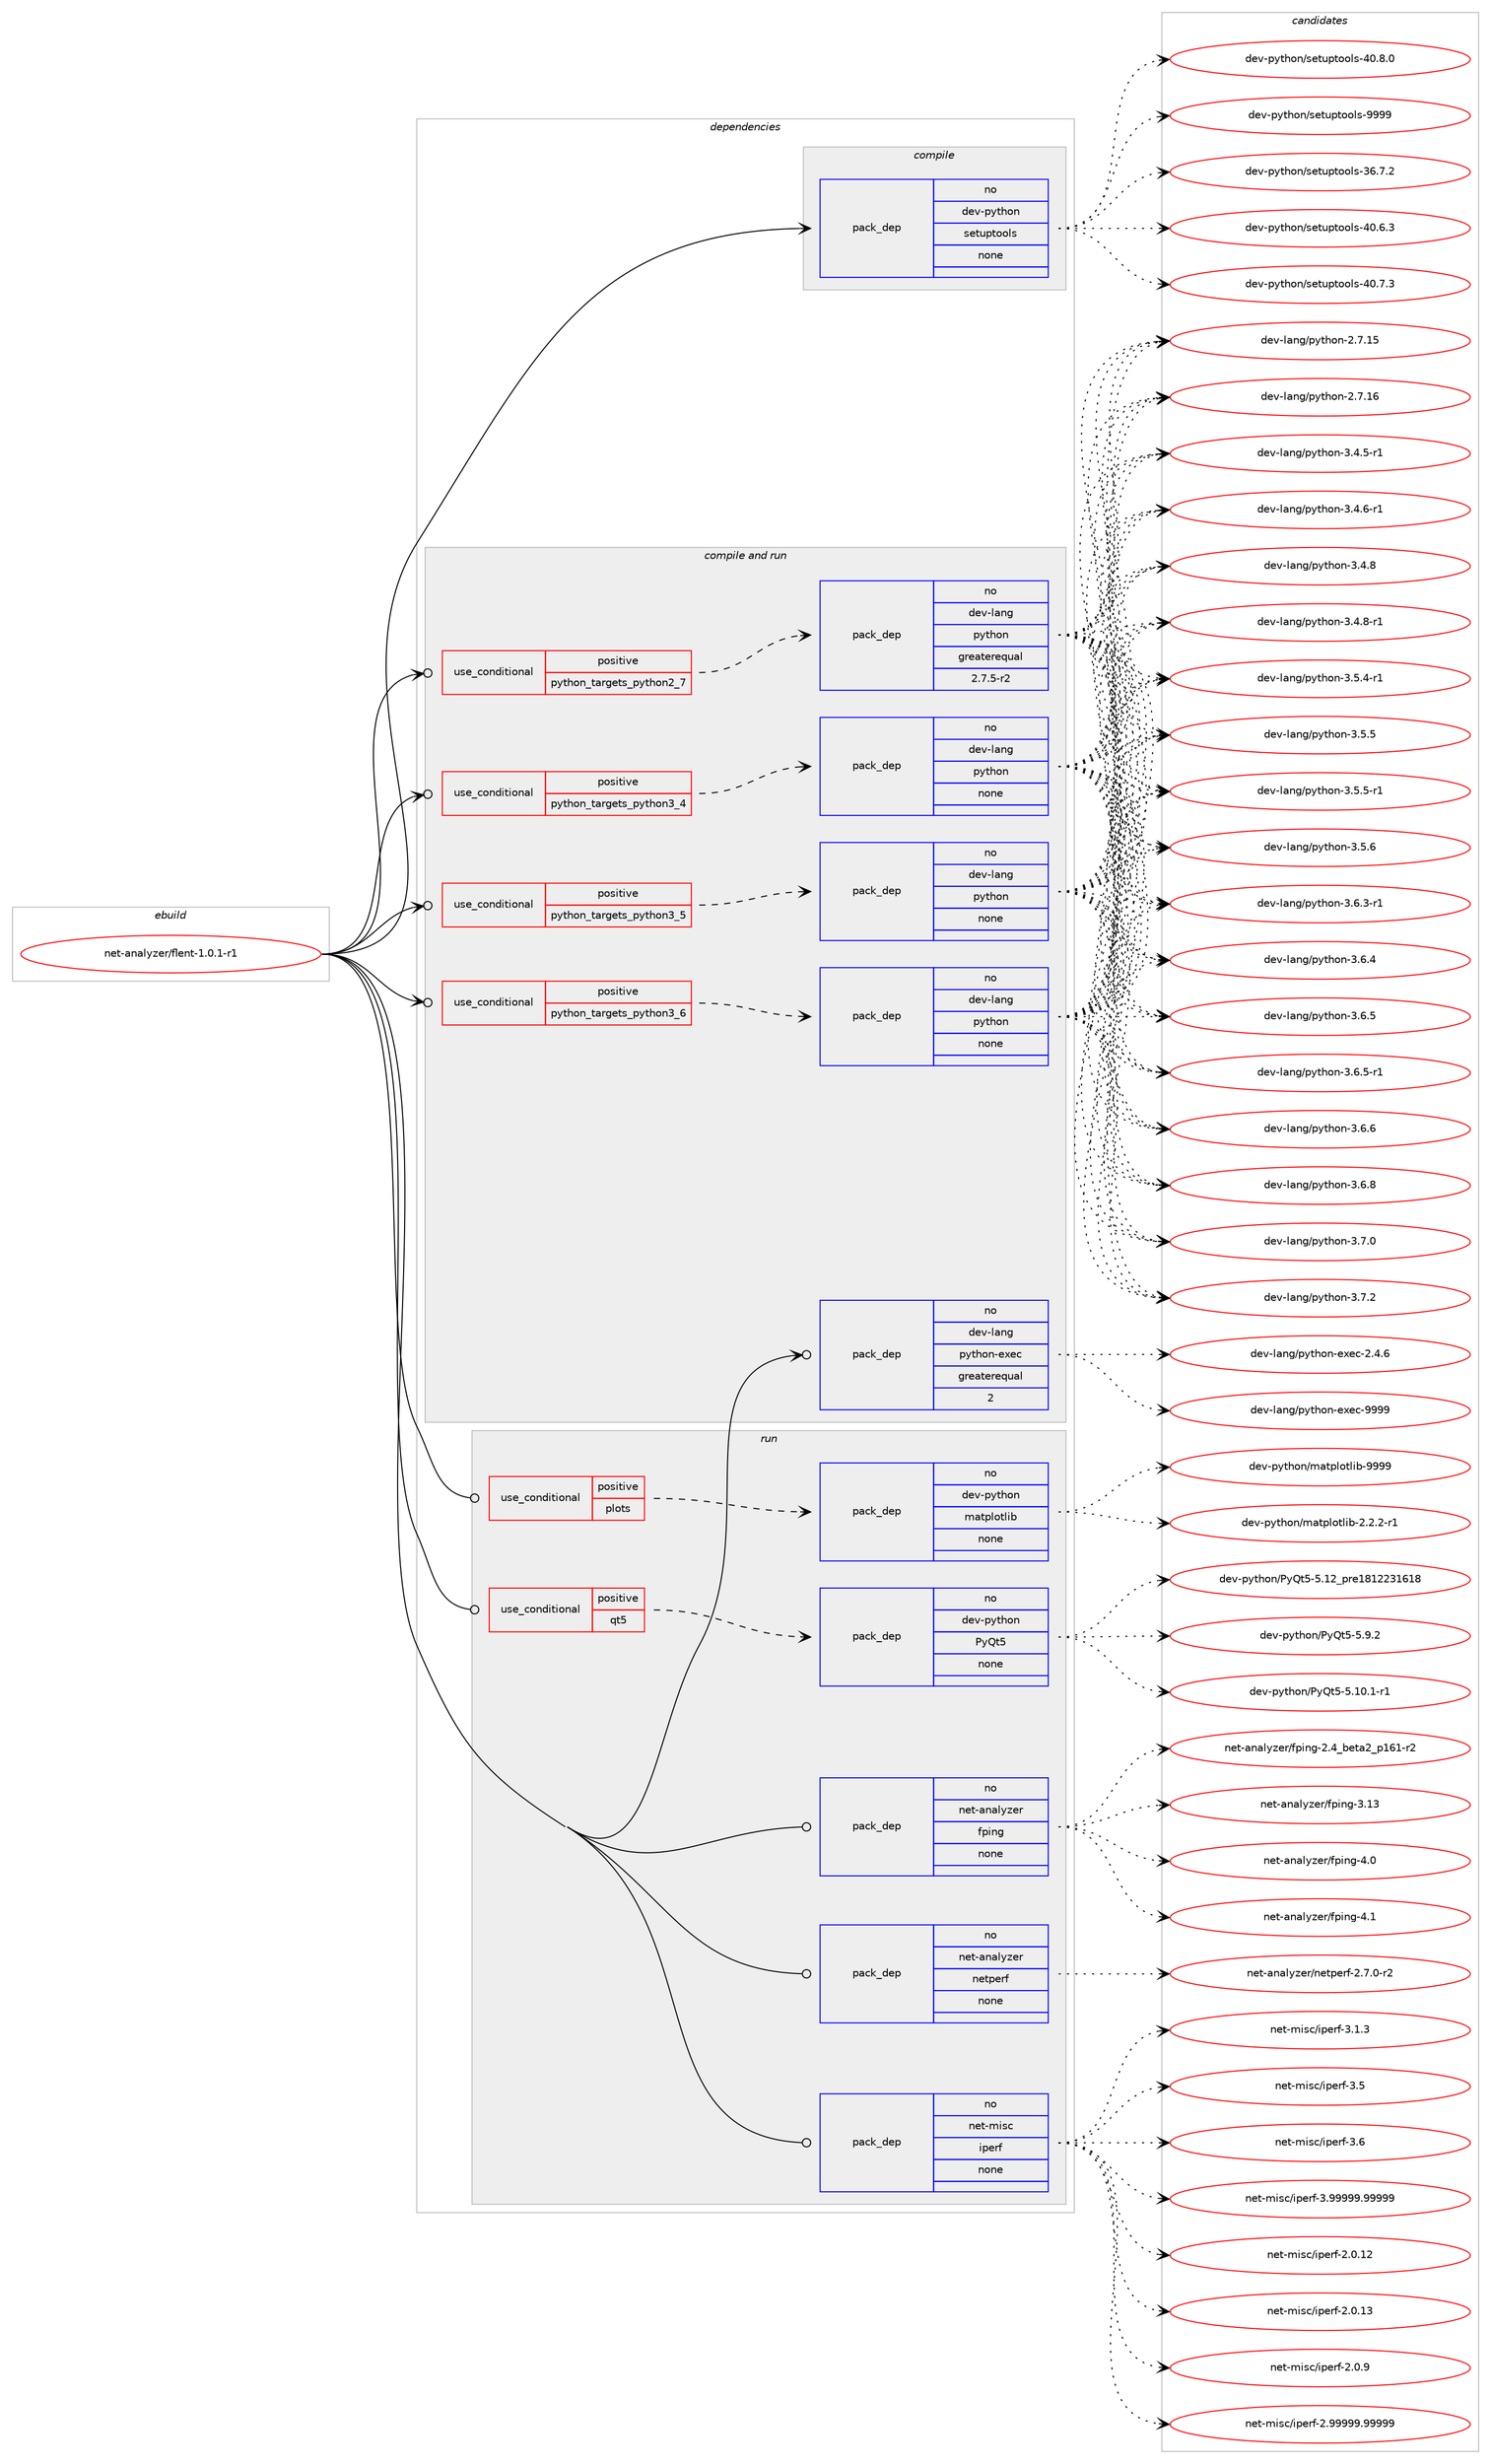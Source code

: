 digraph prolog {

# *************
# Graph options
# *************

newrank=true;
concentrate=true;
compound=true;
graph [rankdir=LR,fontname=Helvetica,fontsize=10,ranksep=1.5];#, ranksep=2.5, nodesep=0.2];
edge  [arrowhead=vee];
node  [fontname=Helvetica,fontsize=10];

# **********
# The ebuild
# **********

subgraph cluster_leftcol {
color=gray;
rank=same;
label=<<i>ebuild</i>>;
id [label="net-analyzer/flent-1.0.1-r1", color=red, width=4, href="../net-analyzer/flent-1.0.1-r1.svg"];
}

# ****************
# The dependencies
# ****************

subgraph cluster_midcol {
color=gray;
label=<<i>dependencies</i>>;
subgraph cluster_compile {
fillcolor="#eeeeee";
style=filled;
label=<<i>compile</i>>;
subgraph pack1174414 {
dependency1642629 [label=<<TABLE BORDER="0" CELLBORDER="1" CELLSPACING="0" CELLPADDING="4" WIDTH="220"><TR><TD ROWSPAN="6" CELLPADDING="30">pack_dep</TD></TR><TR><TD WIDTH="110">no</TD></TR><TR><TD>dev-python</TD></TR><TR><TD>setuptools</TD></TR><TR><TD>none</TD></TR><TR><TD></TD></TR></TABLE>>, shape=none, color=blue];
}
id:e -> dependency1642629:w [weight=20,style="solid",arrowhead="vee"];
}
subgraph cluster_compileandrun {
fillcolor="#eeeeee";
style=filled;
label=<<i>compile and run</i>>;
subgraph cond441681 {
dependency1642630 [label=<<TABLE BORDER="0" CELLBORDER="1" CELLSPACING="0" CELLPADDING="4"><TR><TD ROWSPAN="3" CELLPADDING="10">use_conditional</TD></TR><TR><TD>positive</TD></TR><TR><TD>python_targets_python2_7</TD></TR></TABLE>>, shape=none, color=red];
subgraph pack1174415 {
dependency1642631 [label=<<TABLE BORDER="0" CELLBORDER="1" CELLSPACING="0" CELLPADDING="4" WIDTH="220"><TR><TD ROWSPAN="6" CELLPADDING="30">pack_dep</TD></TR><TR><TD WIDTH="110">no</TD></TR><TR><TD>dev-lang</TD></TR><TR><TD>python</TD></TR><TR><TD>greaterequal</TD></TR><TR><TD>2.7.5-r2</TD></TR></TABLE>>, shape=none, color=blue];
}
dependency1642630:e -> dependency1642631:w [weight=20,style="dashed",arrowhead="vee"];
}
id:e -> dependency1642630:w [weight=20,style="solid",arrowhead="odotvee"];
subgraph cond441682 {
dependency1642632 [label=<<TABLE BORDER="0" CELLBORDER="1" CELLSPACING="0" CELLPADDING="4"><TR><TD ROWSPAN="3" CELLPADDING="10">use_conditional</TD></TR><TR><TD>positive</TD></TR><TR><TD>python_targets_python3_4</TD></TR></TABLE>>, shape=none, color=red];
subgraph pack1174416 {
dependency1642633 [label=<<TABLE BORDER="0" CELLBORDER="1" CELLSPACING="0" CELLPADDING="4" WIDTH="220"><TR><TD ROWSPAN="6" CELLPADDING="30">pack_dep</TD></TR><TR><TD WIDTH="110">no</TD></TR><TR><TD>dev-lang</TD></TR><TR><TD>python</TD></TR><TR><TD>none</TD></TR><TR><TD></TD></TR></TABLE>>, shape=none, color=blue];
}
dependency1642632:e -> dependency1642633:w [weight=20,style="dashed",arrowhead="vee"];
}
id:e -> dependency1642632:w [weight=20,style="solid",arrowhead="odotvee"];
subgraph cond441683 {
dependency1642634 [label=<<TABLE BORDER="0" CELLBORDER="1" CELLSPACING="0" CELLPADDING="4"><TR><TD ROWSPAN="3" CELLPADDING="10">use_conditional</TD></TR><TR><TD>positive</TD></TR><TR><TD>python_targets_python3_5</TD></TR></TABLE>>, shape=none, color=red];
subgraph pack1174417 {
dependency1642635 [label=<<TABLE BORDER="0" CELLBORDER="1" CELLSPACING="0" CELLPADDING="4" WIDTH="220"><TR><TD ROWSPAN="6" CELLPADDING="30">pack_dep</TD></TR><TR><TD WIDTH="110">no</TD></TR><TR><TD>dev-lang</TD></TR><TR><TD>python</TD></TR><TR><TD>none</TD></TR><TR><TD></TD></TR></TABLE>>, shape=none, color=blue];
}
dependency1642634:e -> dependency1642635:w [weight=20,style="dashed",arrowhead="vee"];
}
id:e -> dependency1642634:w [weight=20,style="solid",arrowhead="odotvee"];
subgraph cond441684 {
dependency1642636 [label=<<TABLE BORDER="0" CELLBORDER="1" CELLSPACING="0" CELLPADDING="4"><TR><TD ROWSPAN="3" CELLPADDING="10">use_conditional</TD></TR><TR><TD>positive</TD></TR><TR><TD>python_targets_python3_6</TD></TR></TABLE>>, shape=none, color=red];
subgraph pack1174418 {
dependency1642637 [label=<<TABLE BORDER="0" CELLBORDER="1" CELLSPACING="0" CELLPADDING="4" WIDTH="220"><TR><TD ROWSPAN="6" CELLPADDING="30">pack_dep</TD></TR><TR><TD WIDTH="110">no</TD></TR><TR><TD>dev-lang</TD></TR><TR><TD>python</TD></TR><TR><TD>none</TD></TR><TR><TD></TD></TR></TABLE>>, shape=none, color=blue];
}
dependency1642636:e -> dependency1642637:w [weight=20,style="dashed",arrowhead="vee"];
}
id:e -> dependency1642636:w [weight=20,style="solid",arrowhead="odotvee"];
subgraph pack1174419 {
dependency1642638 [label=<<TABLE BORDER="0" CELLBORDER="1" CELLSPACING="0" CELLPADDING="4" WIDTH="220"><TR><TD ROWSPAN="6" CELLPADDING="30">pack_dep</TD></TR><TR><TD WIDTH="110">no</TD></TR><TR><TD>dev-lang</TD></TR><TR><TD>python-exec</TD></TR><TR><TD>greaterequal</TD></TR><TR><TD>2</TD></TR></TABLE>>, shape=none, color=blue];
}
id:e -> dependency1642638:w [weight=20,style="solid",arrowhead="odotvee"];
}
subgraph cluster_run {
fillcolor="#eeeeee";
style=filled;
label=<<i>run</i>>;
subgraph cond441685 {
dependency1642639 [label=<<TABLE BORDER="0" CELLBORDER="1" CELLSPACING="0" CELLPADDING="4"><TR><TD ROWSPAN="3" CELLPADDING="10">use_conditional</TD></TR><TR><TD>positive</TD></TR><TR><TD>plots</TD></TR></TABLE>>, shape=none, color=red];
subgraph pack1174420 {
dependency1642640 [label=<<TABLE BORDER="0" CELLBORDER="1" CELLSPACING="0" CELLPADDING="4" WIDTH="220"><TR><TD ROWSPAN="6" CELLPADDING="30">pack_dep</TD></TR><TR><TD WIDTH="110">no</TD></TR><TR><TD>dev-python</TD></TR><TR><TD>matplotlib</TD></TR><TR><TD>none</TD></TR><TR><TD></TD></TR></TABLE>>, shape=none, color=blue];
}
dependency1642639:e -> dependency1642640:w [weight=20,style="dashed",arrowhead="vee"];
}
id:e -> dependency1642639:w [weight=20,style="solid",arrowhead="odot"];
subgraph cond441686 {
dependency1642641 [label=<<TABLE BORDER="0" CELLBORDER="1" CELLSPACING="0" CELLPADDING="4"><TR><TD ROWSPAN="3" CELLPADDING="10">use_conditional</TD></TR><TR><TD>positive</TD></TR><TR><TD>qt5</TD></TR></TABLE>>, shape=none, color=red];
subgraph pack1174421 {
dependency1642642 [label=<<TABLE BORDER="0" CELLBORDER="1" CELLSPACING="0" CELLPADDING="4" WIDTH="220"><TR><TD ROWSPAN="6" CELLPADDING="30">pack_dep</TD></TR><TR><TD WIDTH="110">no</TD></TR><TR><TD>dev-python</TD></TR><TR><TD>PyQt5</TD></TR><TR><TD>none</TD></TR><TR><TD></TD></TR></TABLE>>, shape=none, color=blue];
}
dependency1642641:e -> dependency1642642:w [weight=20,style="dashed",arrowhead="vee"];
}
id:e -> dependency1642641:w [weight=20,style="solid",arrowhead="odot"];
subgraph pack1174422 {
dependency1642643 [label=<<TABLE BORDER="0" CELLBORDER="1" CELLSPACING="0" CELLPADDING="4" WIDTH="220"><TR><TD ROWSPAN="6" CELLPADDING="30">pack_dep</TD></TR><TR><TD WIDTH="110">no</TD></TR><TR><TD>net-analyzer</TD></TR><TR><TD>fping</TD></TR><TR><TD>none</TD></TR><TR><TD></TD></TR></TABLE>>, shape=none, color=blue];
}
id:e -> dependency1642643:w [weight=20,style="solid",arrowhead="odot"];
subgraph pack1174423 {
dependency1642644 [label=<<TABLE BORDER="0" CELLBORDER="1" CELLSPACING="0" CELLPADDING="4" WIDTH="220"><TR><TD ROWSPAN="6" CELLPADDING="30">pack_dep</TD></TR><TR><TD WIDTH="110">no</TD></TR><TR><TD>net-analyzer</TD></TR><TR><TD>netperf</TD></TR><TR><TD>none</TD></TR><TR><TD></TD></TR></TABLE>>, shape=none, color=blue];
}
id:e -> dependency1642644:w [weight=20,style="solid",arrowhead="odot"];
subgraph pack1174424 {
dependency1642645 [label=<<TABLE BORDER="0" CELLBORDER="1" CELLSPACING="0" CELLPADDING="4" WIDTH="220"><TR><TD ROWSPAN="6" CELLPADDING="30">pack_dep</TD></TR><TR><TD WIDTH="110">no</TD></TR><TR><TD>net-misc</TD></TR><TR><TD>iperf</TD></TR><TR><TD>none</TD></TR><TR><TD></TD></TR></TABLE>>, shape=none, color=blue];
}
id:e -> dependency1642645:w [weight=20,style="solid",arrowhead="odot"];
}
}

# **************
# The candidates
# **************

subgraph cluster_choices {
rank=same;
color=gray;
label=<<i>candidates</i>>;

subgraph choice1174414 {
color=black;
nodesep=1;
choice100101118451121211161041111104711510111611711211611111110811545515446554650 [label="dev-python/setuptools-36.7.2", color=red, width=4,href="../dev-python/setuptools-36.7.2.svg"];
choice100101118451121211161041111104711510111611711211611111110811545524846544651 [label="dev-python/setuptools-40.6.3", color=red, width=4,href="../dev-python/setuptools-40.6.3.svg"];
choice100101118451121211161041111104711510111611711211611111110811545524846554651 [label="dev-python/setuptools-40.7.3", color=red, width=4,href="../dev-python/setuptools-40.7.3.svg"];
choice100101118451121211161041111104711510111611711211611111110811545524846564648 [label="dev-python/setuptools-40.8.0", color=red, width=4,href="../dev-python/setuptools-40.8.0.svg"];
choice10010111845112121116104111110471151011161171121161111111081154557575757 [label="dev-python/setuptools-9999", color=red, width=4,href="../dev-python/setuptools-9999.svg"];
dependency1642629:e -> choice100101118451121211161041111104711510111611711211611111110811545515446554650:w [style=dotted,weight="100"];
dependency1642629:e -> choice100101118451121211161041111104711510111611711211611111110811545524846544651:w [style=dotted,weight="100"];
dependency1642629:e -> choice100101118451121211161041111104711510111611711211611111110811545524846554651:w [style=dotted,weight="100"];
dependency1642629:e -> choice100101118451121211161041111104711510111611711211611111110811545524846564648:w [style=dotted,weight="100"];
dependency1642629:e -> choice10010111845112121116104111110471151011161171121161111111081154557575757:w [style=dotted,weight="100"];
}
subgraph choice1174415 {
color=black;
nodesep=1;
choice10010111845108971101034711212111610411111045504655464953 [label="dev-lang/python-2.7.15", color=red, width=4,href="../dev-lang/python-2.7.15.svg"];
choice10010111845108971101034711212111610411111045504655464954 [label="dev-lang/python-2.7.16", color=red, width=4,href="../dev-lang/python-2.7.16.svg"];
choice1001011184510897110103471121211161041111104551465246534511449 [label="dev-lang/python-3.4.5-r1", color=red, width=4,href="../dev-lang/python-3.4.5-r1.svg"];
choice1001011184510897110103471121211161041111104551465246544511449 [label="dev-lang/python-3.4.6-r1", color=red, width=4,href="../dev-lang/python-3.4.6-r1.svg"];
choice100101118451089711010347112121116104111110455146524656 [label="dev-lang/python-3.4.8", color=red, width=4,href="../dev-lang/python-3.4.8.svg"];
choice1001011184510897110103471121211161041111104551465246564511449 [label="dev-lang/python-3.4.8-r1", color=red, width=4,href="../dev-lang/python-3.4.8-r1.svg"];
choice1001011184510897110103471121211161041111104551465346524511449 [label="dev-lang/python-3.5.4-r1", color=red, width=4,href="../dev-lang/python-3.5.4-r1.svg"];
choice100101118451089711010347112121116104111110455146534653 [label="dev-lang/python-3.5.5", color=red, width=4,href="../dev-lang/python-3.5.5.svg"];
choice1001011184510897110103471121211161041111104551465346534511449 [label="dev-lang/python-3.5.5-r1", color=red, width=4,href="../dev-lang/python-3.5.5-r1.svg"];
choice100101118451089711010347112121116104111110455146534654 [label="dev-lang/python-3.5.6", color=red, width=4,href="../dev-lang/python-3.5.6.svg"];
choice1001011184510897110103471121211161041111104551465446514511449 [label="dev-lang/python-3.6.3-r1", color=red, width=4,href="../dev-lang/python-3.6.3-r1.svg"];
choice100101118451089711010347112121116104111110455146544652 [label="dev-lang/python-3.6.4", color=red, width=4,href="../dev-lang/python-3.6.4.svg"];
choice100101118451089711010347112121116104111110455146544653 [label="dev-lang/python-3.6.5", color=red, width=4,href="../dev-lang/python-3.6.5.svg"];
choice1001011184510897110103471121211161041111104551465446534511449 [label="dev-lang/python-3.6.5-r1", color=red, width=4,href="../dev-lang/python-3.6.5-r1.svg"];
choice100101118451089711010347112121116104111110455146544654 [label="dev-lang/python-3.6.6", color=red, width=4,href="../dev-lang/python-3.6.6.svg"];
choice100101118451089711010347112121116104111110455146544656 [label="dev-lang/python-3.6.8", color=red, width=4,href="../dev-lang/python-3.6.8.svg"];
choice100101118451089711010347112121116104111110455146554648 [label="dev-lang/python-3.7.0", color=red, width=4,href="../dev-lang/python-3.7.0.svg"];
choice100101118451089711010347112121116104111110455146554650 [label="dev-lang/python-3.7.2", color=red, width=4,href="../dev-lang/python-3.7.2.svg"];
dependency1642631:e -> choice10010111845108971101034711212111610411111045504655464953:w [style=dotted,weight="100"];
dependency1642631:e -> choice10010111845108971101034711212111610411111045504655464954:w [style=dotted,weight="100"];
dependency1642631:e -> choice1001011184510897110103471121211161041111104551465246534511449:w [style=dotted,weight="100"];
dependency1642631:e -> choice1001011184510897110103471121211161041111104551465246544511449:w [style=dotted,weight="100"];
dependency1642631:e -> choice100101118451089711010347112121116104111110455146524656:w [style=dotted,weight="100"];
dependency1642631:e -> choice1001011184510897110103471121211161041111104551465246564511449:w [style=dotted,weight="100"];
dependency1642631:e -> choice1001011184510897110103471121211161041111104551465346524511449:w [style=dotted,weight="100"];
dependency1642631:e -> choice100101118451089711010347112121116104111110455146534653:w [style=dotted,weight="100"];
dependency1642631:e -> choice1001011184510897110103471121211161041111104551465346534511449:w [style=dotted,weight="100"];
dependency1642631:e -> choice100101118451089711010347112121116104111110455146534654:w [style=dotted,weight="100"];
dependency1642631:e -> choice1001011184510897110103471121211161041111104551465446514511449:w [style=dotted,weight="100"];
dependency1642631:e -> choice100101118451089711010347112121116104111110455146544652:w [style=dotted,weight="100"];
dependency1642631:e -> choice100101118451089711010347112121116104111110455146544653:w [style=dotted,weight="100"];
dependency1642631:e -> choice1001011184510897110103471121211161041111104551465446534511449:w [style=dotted,weight="100"];
dependency1642631:e -> choice100101118451089711010347112121116104111110455146544654:w [style=dotted,weight="100"];
dependency1642631:e -> choice100101118451089711010347112121116104111110455146544656:w [style=dotted,weight="100"];
dependency1642631:e -> choice100101118451089711010347112121116104111110455146554648:w [style=dotted,weight="100"];
dependency1642631:e -> choice100101118451089711010347112121116104111110455146554650:w [style=dotted,weight="100"];
}
subgraph choice1174416 {
color=black;
nodesep=1;
choice10010111845108971101034711212111610411111045504655464953 [label="dev-lang/python-2.7.15", color=red, width=4,href="../dev-lang/python-2.7.15.svg"];
choice10010111845108971101034711212111610411111045504655464954 [label="dev-lang/python-2.7.16", color=red, width=4,href="../dev-lang/python-2.7.16.svg"];
choice1001011184510897110103471121211161041111104551465246534511449 [label="dev-lang/python-3.4.5-r1", color=red, width=4,href="../dev-lang/python-3.4.5-r1.svg"];
choice1001011184510897110103471121211161041111104551465246544511449 [label="dev-lang/python-3.4.6-r1", color=red, width=4,href="../dev-lang/python-3.4.6-r1.svg"];
choice100101118451089711010347112121116104111110455146524656 [label="dev-lang/python-3.4.8", color=red, width=4,href="../dev-lang/python-3.4.8.svg"];
choice1001011184510897110103471121211161041111104551465246564511449 [label="dev-lang/python-3.4.8-r1", color=red, width=4,href="../dev-lang/python-3.4.8-r1.svg"];
choice1001011184510897110103471121211161041111104551465346524511449 [label="dev-lang/python-3.5.4-r1", color=red, width=4,href="../dev-lang/python-3.5.4-r1.svg"];
choice100101118451089711010347112121116104111110455146534653 [label="dev-lang/python-3.5.5", color=red, width=4,href="../dev-lang/python-3.5.5.svg"];
choice1001011184510897110103471121211161041111104551465346534511449 [label="dev-lang/python-3.5.5-r1", color=red, width=4,href="../dev-lang/python-3.5.5-r1.svg"];
choice100101118451089711010347112121116104111110455146534654 [label="dev-lang/python-3.5.6", color=red, width=4,href="../dev-lang/python-3.5.6.svg"];
choice1001011184510897110103471121211161041111104551465446514511449 [label="dev-lang/python-3.6.3-r1", color=red, width=4,href="../dev-lang/python-3.6.3-r1.svg"];
choice100101118451089711010347112121116104111110455146544652 [label="dev-lang/python-3.6.4", color=red, width=4,href="../dev-lang/python-3.6.4.svg"];
choice100101118451089711010347112121116104111110455146544653 [label="dev-lang/python-3.6.5", color=red, width=4,href="../dev-lang/python-3.6.5.svg"];
choice1001011184510897110103471121211161041111104551465446534511449 [label="dev-lang/python-3.6.5-r1", color=red, width=4,href="../dev-lang/python-3.6.5-r1.svg"];
choice100101118451089711010347112121116104111110455146544654 [label="dev-lang/python-3.6.6", color=red, width=4,href="../dev-lang/python-3.6.6.svg"];
choice100101118451089711010347112121116104111110455146544656 [label="dev-lang/python-3.6.8", color=red, width=4,href="../dev-lang/python-3.6.8.svg"];
choice100101118451089711010347112121116104111110455146554648 [label="dev-lang/python-3.7.0", color=red, width=4,href="../dev-lang/python-3.7.0.svg"];
choice100101118451089711010347112121116104111110455146554650 [label="dev-lang/python-3.7.2", color=red, width=4,href="../dev-lang/python-3.7.2.svg"];
dependency1642633:e -> choice10010111845108971101034711212111610411111045504655464953:w [style=dotted,weight="100"];
dependency1642633:e -> choice10010111845108971101034711212111610411111045504655464954:w [style=dotted,weight="100"];
dependency1642633:e -> choice1001011184510897110103471121211161041111104551465246534511449:w [style=dotted,weight="100"];
dependency1642633:e -> choice1001011184510897110103471121211161041111104551465246544511449:w [style=dotted,weight="100"];
dependency1642633:e -> choice100101118451089711010347112121116104111110455146524656:w [style=dotted,weight="100"];
dependency1642633:e -> choice1001011184510897110103471121211161041111104551465246564511449:w [style=dotted,weight="100"];
dependency1642633:e -> choice1001011184510897110103471121211161041111104551465346524511449:w [style=dotted,weight="100"];
dependency1642633:e -> choice100101118451089711010347112121116104111110455146534653:w [style=dotted,weight="100"];
dependency1642633:e -> choice1001011184510897110103471121211161041111104551465346534511449:w [style=dotted,weight="100"];
dependency1642633:e -> choice100101118451089711010347112121116104111110455146534654:w [style=dotted,weight="100"];
dependency1642633:e -> choice1001011184510897110103471121211161041111104551465446514511449:w [style=dotted,weight="100"];
dependency1642633:e -> choice100101118451089711010347112121116104111110455146544652:w [style=dotted,weight="100"];
dependency1642633:e -> choice100101118451089711010347112121116104111110455146544653:w [style=dotted,weight="100"];
dependency1642633:e -> choice1001011184510897110103471121211161041111104551465446534511449:w [style=dotted,weight="100"];
dependency1642633:e -> choice100101118451089711010347112121116104111110455146544654:w [style=dotted,weight="100"];
dependency1642633:e -> choice100101118451089711010347112121116104111110455146544656:w [style=dotted,weight="100"];
dependency1642633:e -> choice100101118451089711010347112121116104111110455146554648:w [style=dotted,weight="100"];
dependency1642633:e -> choice100101118451089711010347112121116104111110455146554650:w [style=dotted,weight="100"];
}
subgraph choice1174417 {
color=black;
nodesep=1;
choice10010111845108971101034711212111610411111045504655464953 [label="dev-lang/python-2.7.15", color=red, width=4,href="../dev-lang/python-2.7.15.svg"];
choice10010111845108971101034711212111610411111045504655464954 [label="dev-lang/python-2.7.16", color=red, width=4,href="../dev-lang/python-2.7.16.svg"];
choice1001011184510897110103471121211161041111104551465246534511449 [label="dev-lang/python-3.4.5-r1", color=red, width=4,href="../dev-lang/python-3.4.5-r1.svg"];
choice1001011184510897110103471121211161041111104551465246544511449 [label="dev-lang/python-3.4.6-r1", color=red, width=4,href="../dev-lang/python-3.4.6-r1.svg"];
choice100101118451089711010347112121116104111110455146524656 [label="dev-lang/python-3.4.8", color=red, width=4,href="../dev-lang/python-3.4.8.svg"];
choice1001011184510897110103471121211161041111104551465246564511449 [label="dev-lang/python-3.4.8-r1", color=red, width=4,href="../dev-lang/python-3.4.8-r1.svg"];
choice1001011184510897110103471121211161041111104551465346524511449 [label="dev-lang/python-3.5.4-r1", color=red, width=4,href="../dev-lang/python-3.5.4-r1.svg"];
choice100101118451089711010347112121116104111110455146534653 [label="dev-lang/python-3.5.5", color=red, width=4,href="../dev-lang/python-3.5.5.svg"];
choice1001011184510897110103471121211161041111104551465346534511449 [label="dev-lang/python-3.5.5-r1", color=red, width=4,href="../dev-lang/python-3.5.5-r1.svg"];
choice100101118451089711010347112121116104111110455146534654 [label="dev-lang/python-3.5.6", color=red, width=4,href="../dev-lang/python-3.5.6.svg"];
choice1001011184510897110103471121211161041111104551465446514511449 [label="dev-lang/python-3.6.3-r1", color=red, width=4,href="../dev-lang/python-3.6.3-r1.svg"];
choice100101118451089711010347112121116104111110455146544652 [label="dev-lang/python-3.6.4", color=red, width=4,href="../dev-lang/python-3.6.4.svg"];
choice100101118451089711010347112121116104111110455146544653 [label="dev-lang/python-3.6.5", color=red, width=4,href="../dev-lang/python-3.6.5.svg"];
choice1001011184510897110103471121211161041111104551465446534511449 [label="dev-lang/python-3.6.5-r1", color=red, width=4,href="../dev-lang/python-3.6.5-r1.svg"];
choice100101118451089711010347112121116104111110455146544654 [label="dev-lang/python-3.6.6", color=red, width=4,href="../dev-lang/python-3.6.6.svg"];
choice100101118451089711010347112121116104111110455146544656 [label="dev-lang/python-3.6.8", color=red, width=4,href="../dev-lang/python-3.6.8.svg"];
choice100101118451089711010347112121116104111110455146554648 [label="dev-lang/python-3.7.0", color=red, width=4,href="../dev-lang/python-3.7.0.svg"];
choice100101118451089711010347112121116104111110455146554650 [label="dev-lang/python-3.7.2", color=red, width=4,href="../dev-lang/python-3.7.2.svg"];
dependency1642635:e -> choice10010111845108971101034711212111610411111045504655464953:w [style=dotted,weight="100"];
dependency1642635:e -> choice10010111845108971101034711212111610411111045504655464954:w [style=dotted,weight="100"];
dependency1642635:e -> choice1001011184510897110103471121211161041111104551465246534511449:w [style=dotted,weight="100"];
dependency1642635:e -> choice1001011184510897110103471121211161041111104551465246544511449:w [style=dotted,weight="100"];
dependency1642635:e -> choice100101118451089711010347112121116104111110455146524656:w [style=dotted,weight="100"];
dependency1642635:e -> choice1001011184510897110103471121211161041111104551465246564511449:w [style=dotted,weight="100"];
dependency1642635:e -> choice1001011184510897110103471121211161041111104551465346524511449:w [style=dotted,weight="100"];
dependency1642635:e -> choice100101118451089711010347112121116104111110455146534653:w [style=dotted,weight="100"];
dependency1642635:e -> choice1001011184510897110103471121211161041111104551465346534511449:w [style=dotted,weight="100"];
dependency1642635:e -> choice100101118451089711010347112121116104111110455146534654:w [style=dotted,weight="100"];
dependency1642635:e -> choice1001011184510897110103471121211161041111104551465446514511449:w [style=dotted,weight="100"];
dependency1642635:e -> choice100101118451089711010347112121116104111110455146544652:w [style=dotted,weight="100"];
dependency1642635:e -> choice100101118451089711010347112121116104111110455146544653:w [style=dotted,weight="100"];
dependency1642635:e -> choice1001011184510897110103471121211161041111104551465446534511449:w [style=dotted,weight="100"];
dependency1642635:e -> choice100101118451089711010347112121116104111110455146544654:w [style=dotted,weight="100"];
dependency1642635:e -> choice100101118451089711010347112121116104111110455146544656:w [style=dotted,weight="100"];
dependency1642635:e -> choice100101118451089711010347112121116104111110455146554648:w [style=dotted,weight="100"];
dependency1642635:e -> choice100101118451089711010347112121116104111110455146554650:w [style=dotted,weight="100"];
}
subgraph choice1174418 {
color=black;
nodesep=1;
choice10010111845108971101034711212111610411111045504655464953 [label="dev-lang/python-2.7.15", color=red, width=4,href="../dev-lang/python-2.7.15.svg"];
choice10010111845108971101034711212111610411111045504655464954 [label="dev-lang/python-2.7.16", color=red, width=4,href="../dev-lang/python-2.7.16.svg"];
choice1001011184510897110103471121211161041111104551465246534511449 [label="dev-lang/python-3.4.5-r1", color=red, width=4,href="../dev-lang/python-3.4.5-r1.svg"];
choice1001011184510897110103471121211161041111104551465246544511449 [label="dev-lang/python-3.4.6-r1", color=red, width=4,href="../dev-lang/python-3.4.6-r1.svg"];
choice100101118451089711010347112121116104111110455146524656 [label="dev-lang/python-3.4.8", color=red, width=4,href="../dev-lang/python-3.4.8.svg"];
choice1001011184510897110103471121211161041111104551465246564511449 [label="dev-lang/python-3.4.8-r1", color=red, width=4,href="../dev-lang/python-3.4.8-r1.svg"];
choice1001011184510897110103471121211161041111104551465346524511449 [label="dev-lang/python-3.5.4-r1", color=red, width=4,href="../dev-lang/python-3.5.4-r1.svg"];
choice100101118451089711010347112121116104111110455146534653 [label="dev-lang/python-3.5.5", color=red, width=4,href="../dev-lang/python-3.5.5.svg"];
choice1001011184510897110103471121211161041111104551465346534511449 [label="dev-lang/python-3.5.5-r1", color=red, width=4,href="../dev-lang/python-3.5.5-r1.svg"];
choice100101118451089711010347112121116104111110455146534654 [label="dev-lang/python-3.5.6", color=red, width=4,href="../dev-lang/python-3.5.6.svg"];
choice1001011184510897110103471121211161041111104551465446514511449 [label="dev-lang/python-3.6.3-r1", color=red, width=4,href="../dev-lang/python-3.6.3-r1.svg"];
choice100101118451089711010347112121116104111110455146544652 [label="dev-lang/python-3.6.4", color=red, width=4,href="../dev-lang/python-3.6.4.svg"];
choice100101118451089711010347112121116104111110455146544653 [label="dev-lang/python-3.6.5", color=red, width=4,href="../dev-lang/python-3.6.5.svg"];
choice1001011184510897110103471121211161041111104551465446534511449 [label="dev-lang/python-3.6.5-r1", color=red, width=4,href="../dev-lang/python-3.6.5-r1.svg"];
choice100101118451089711010347112121116104111110455146544654 [label="dev-lang/python-3.6.6", color=red, width=4,href="../dev-lang/python-3.6.6.svg"];
choice100101118451089711010347112121116104111110455146544656 [label="dev-lang/python-3.6.8", color=red, width=4,href="../dev-lang/python-3.6.8.svg"];
choice100101118451089711010347112121116104111110455146554648 [label="dev-lang/python-3.7.0", color=red, width=4,href="../dev-lang/python-3.7.0.svg"];
choice100101118451089711010347112121116104111110455146554650 [label="dev-lang/python-3.7.2", color=red, width=4,href="../dev-lang/python-3.7.2.svg"];
dependency1642637:e -> choice10010111845108971101034711212111610411111045504655464953:w [style=dotted,weight="100"];
dependency1642637:e -> choice10010111845108971101034711212111610411111045504655464954:w [style=dotted,weight="100"];
dependency1642637:e -> choice1001011184510897110103471121211161041111104551465246534511449:w [style=dotted,weight="100"];
dependency1642637:e -> choice1001011184510897110103471121211161041111104551465246544511449:w [style=dotted,weight="100"];
dependency1642637:e -> choice100101118451089711010347112121116104111110455146524656:w [style=dotted,weight="100"];
dependency1642637:e -> choice1001011184510897110103471121211161041111104551465246564511449:w [style=dotted,weight="100"];
dependency1642637:e -> choice1001011184510897110103471121211161041111104551465346524511449:w [style=dotted,weight="100"];
dependency1642637:e -> choice100101118451089711010347112121116104111110455146534653:w [style=dotted,weight="100"];
dependency1642637:e -> choice1001011184510897110103471121211161041111104551465346534511449:w [style=dotted,weight="100"];
dependency1642637:e -> choice100101118451089711010347112121116104111110455146534654:w [style=dotted,weight="100"];
dependency1642637:e -> choice1001011184510897110103471121211161041111104551465446514511449:w [style=dotted,weight="100"];
dependency1642637:e -> choice100101118451089711010347112121116104111110455146544652:w [style=dotted,weight="100"];
dependency1642637:e -> choice100101118451089711010347112121116104111110455146544653:w [style=dotted,weight="100"];
dependency1642637:e -> choice1001011184510897110103471121211161041111104551465446534511449:w [style=dotted,weight="100"];
dependency1642637:e -> choice100101118451089711010347112121116104111110455146544654:w [style=dotted,weight="100"];
dependency1642637:e -> choice100101118451089711010347112121116104111110455146544656:w [style=dotted,weight="100"];
dependency1642637:e -> choice100101118451089711010347112121116104111110455146554648:w [style=dotted,weight="100"];
dependency1642637:e -> choice100101118451089711010347112121116104111110455146554650:w [style=dotted,weight="100"];
}
subgraph choice1174419 {
color=black;
nodesep=1;
choice1001011184510897110103471121211161041111104510112010199455046524654 [label="dev-lang/python-exec-2.4.6", color=red, width=4,href="../dev-lang/python-exec-2.4.6.svg"];
choice10010111845108971101034711212111610411111045101120101994557575757 [label="dev-lang/python-exec-9999", color=red, width=4,href="../dev-lang/python-exec-9999.svg"];
dependency1642638:e -> choice1001011184510897110103471121211161041111104510112010199455046524654:w [style=dotted,weight="100"];
dependency1642638:e -> choice10010111845108971101034711212111610411111045101120101994557575757:w [style=dotted,weight="100"];
}
subgraph choice1174420 {
color=black;
nodesep=1;
choice100101118451121211161041111104710997116112108111116108105984550465046504511449 [label="dev-python/matplotlib-2.2.2-r1", color=red, width=4,href="../dev-python/matplotlib-2.2.2-r1.svg"];
choice100101118451121211161041111104710997116112108111116108105984557575757 [label="dev-python/matplotlib-9999", color=red, width=4,href="../dev-python/matplotlib-9999.svg"];
dependency1642640:e -> choice100101118451121211161041111104710997116112108111116108105984550465046504511449:w [style=dotted,weight="100"];
dependency1642640:e -> choice100101118451121211161041111104710997116112108111116108105984557575757:w [style=dotted,weight="100"];
}
subgraph choice1174421 {
color=black;
nodesep=1;
choice1001011184511212111610411111047801218111653455346494846494511449 [label="dev-python/PyQt5-5.10.1-r1", color=red, width=4,href="../dev-python/PyQt5-5.10.1-r1.svg"];
choice100101118451121211161041111104780121811165345534649509511211410149564950505149544956 [label="dev-python/PyQt5-5.12_pre1812231618", color=red, width=4,href="../dev-python/PyQt5-5.12_pre1812231618.svg"];
choice1001011184511212111610411111047801218111653455346574650 [label="dev-python/PyQt5-5.9.2", color=red, width=4,href="../dev-python/PyQt5-5.9.2.svg"];
dependency1642642:e -> choice1001011184511212111610411111047801218111653455346494846494511449:w [style=dotted,weight="100"];
dependency1642642:e -> choice100101118451121211161041111104780121811165345534649509511211410149564950505149544956:w [style=dotted,weight="100"];
dependency1642642:e -> choice1001011184511212111610411111047801218111653455346574650:w [style=dotted,weight="100"];
}
subgraph choice1174422 {
color=black;
nodesep=1;
choice110101116459711097108121122101114471021121051101034550465295981011169750951124954494511450 [label="net-analyzer/fping-2.4_beta2_p161-r2", color=red, width=4,href="../net-analyzer/fping-2.4_beta2_p161-r2.svg"];
choice110101116459711097108121122101114471021121051101034551464951 [label="net-analyzer/fping-3.13", color=red, width=4,href="../net-analyzer/fping-3.13.svg"];
choice1101011164597110971081211221011144710211210511010345524648 [label="net-analyzer/fping-4.0", color=red, width=4,href="../net-analyzer/fping-4.0.svg"];
choice1101011164597110971081211221011144710211210511010345524649 [label="net-analyzer/fping-4.1", color=red, width=4,href="../net-analyzer/fping-4.1.svg"];
dependency1642643:e -> choice110101116459711097108121122101114471021121051101034550465295981011169750951124954494511450:w [style=dotted,weight="100"];
dependency1642643:e -> choice110101116459711097108121122101114471021121051101034551464951:w [style=dotted,weight="100"];
dependency1642643:e -> choice1101011164597110971081211221011144710211210511010345524648:w [style=dotted,weight="100"];
dependency1642643:e -> choice1101011164597110971081211221011144710211210511010345524649:w [style=dotted,weight="100"];
}
subgraph choice1174423 {
color=black;
nodesep=1;
choice110101116459711097108121122101114471101011161121011141024550465546484511450 [label="net-analyzer/netperf-2.7.0-r2", color=red, width=4,href="../net-analyzer/netperf-2.7.0-r2.svg"];
dependency1642644:e -> choice110101116459711097108121122101114471101011161121011141024550465546484511450:w [style=dotted,weight="100"];
}
subgraph choice1174424 {
color=black;
nodesep=1;
choice11010111645109105115994710511210111410245504648464950 [label="net-misc/iperf-2.0.12", color=red, width=4,href="../net-misc/iperf-2.0.12.svg"];
choice11010111645109105115994710511210111410245504648464951 [label="net-misc/iperf-2.0.13", color=red, width=4,href="../net-misc/iperf-2.0.13.svg"];
choice110101116451091051159947105112101114102455046484657 [label="net-misc/iperf-2.0.9", color=red, width=4,href="../net-misc/iperf-2.0.9.svg"];
choice1101011164510910511599471051121011141024550465757575757465757575757 [label="net-misc/iperf-2.99999.99999", color=red, width=4,href="../net-misc/iperf-2.99999.99999.svg"];
choice110101116451091051159947105112101114102455146494651 [label="net-misc/iperf-3.1.3", color=red, width=4,href="../net-misc/iperf-3.1.3.svg"];
choice11010111645109105115994710511210111410245514653 [label="net-misc/iperf-3.5", color=red, width=4,href="../net-misc/iperf-3.5.svg"];
choice11010111645109105115994710511210111410245514654 [label="net-misc/iperf-3.6", color=red, width=4,href="../net-misc/iperf-3.6.svg"];
choice1101011164510910511599471051121011141024551465757575757465757575757 [label="net-misc/iperf-3.99999.99999", color=red, width=4,href="../net-misc/iperf-3.99999.99999.svg"];
dependency1642645:e -> choice11010111645109105115994710511210111410245504648464950:w [style=dotted,weight="100"];
dependency1642645:e -> choice11010111645109105115994710511210111410245504648464951:w [style=dotted,weight="100"];
dependency1642645:e -> choice110101116451091051159947105112101114102455046484657:w [style=dotted,weight="100"];
dependency1642645:e -> choice1101011164510910511599471051121011141024550465757575757465757575757:w [style=dotted,weight="100"];
dependency1642645:e -> choice110101116451091051159947105112101114102455146494651:w [style=dotted,weight="100"];
dependency1642645:e -> choice11010111645109105115994710511210111410245514653:w [style=dotted,weight="100"];
dependency1642645:e -> choice11010111645109105115994710511210111410245514654:w [style=dotted,weight="100"];
dependency1642645:e -> choice1101011164510910511599471051121011141024551465757575757465757575757:w [style=dotted,weight="100"];
}
}

}
